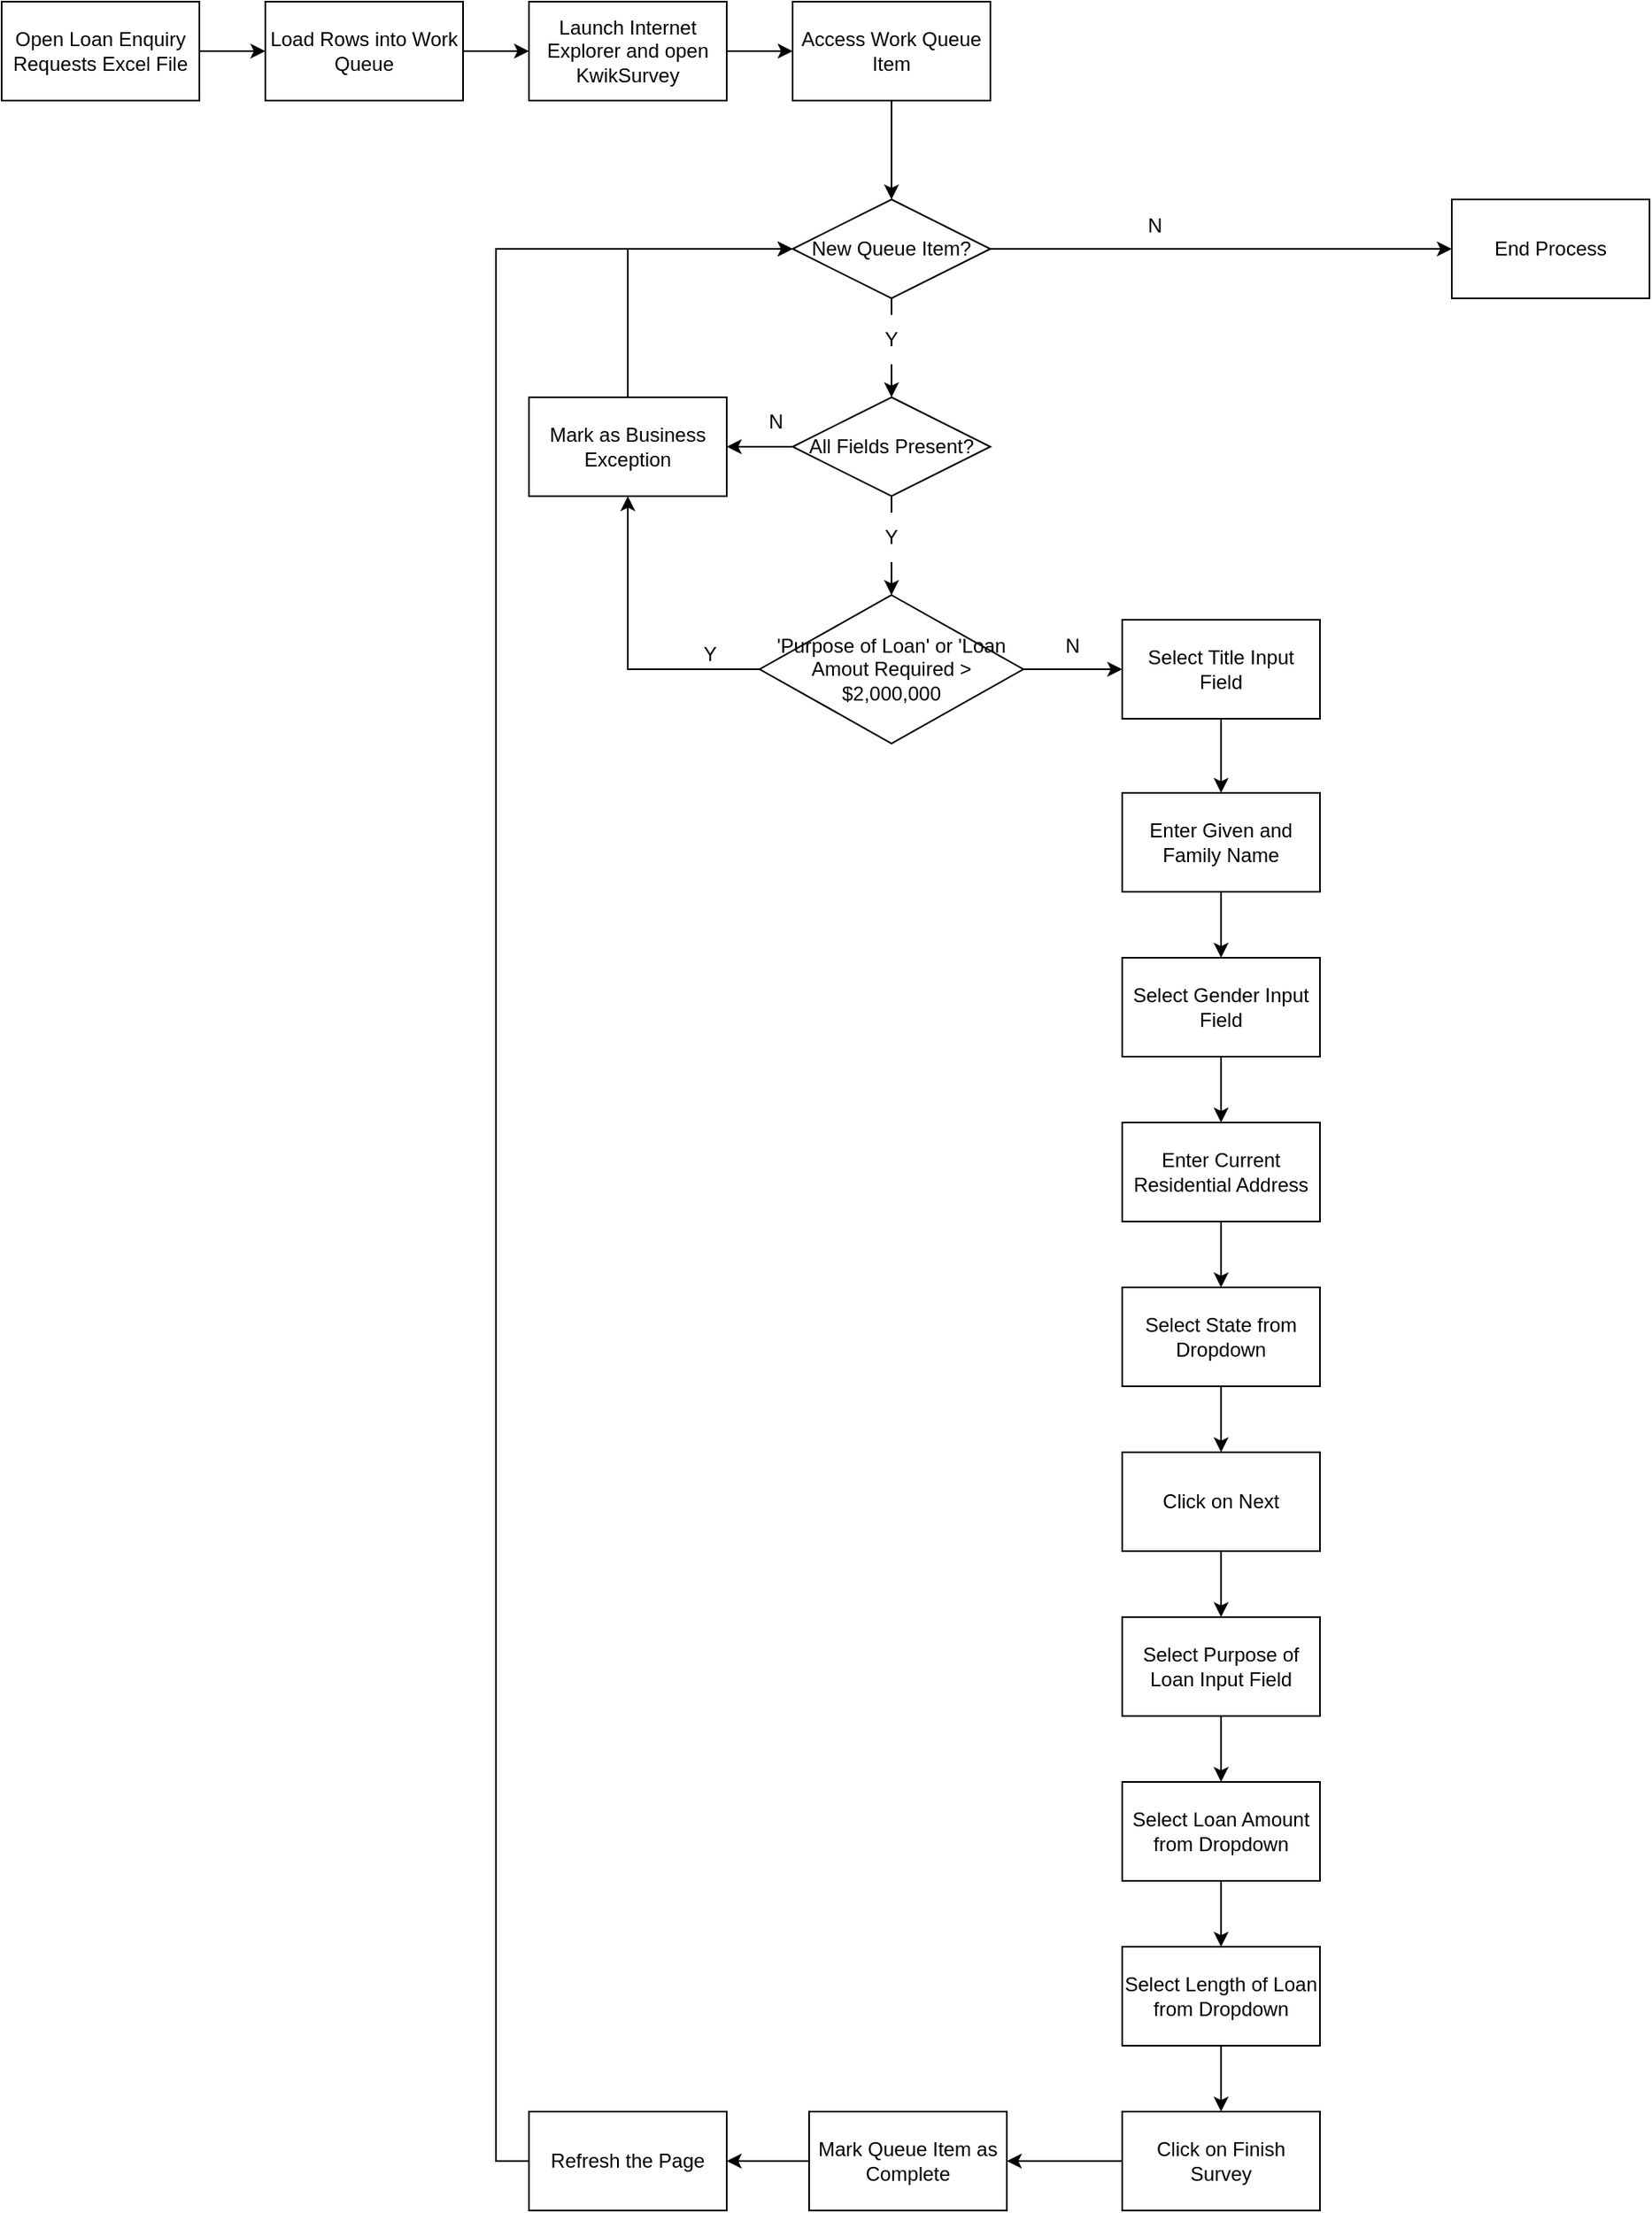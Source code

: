 <mxfile version="18.0.2" type="github">
  <diagram id="U8ebJ5xUTrtA2iBMNmvC" name="Page-1">
    <mxGraphModel dx="1298" dy="724" grid="1" gridSize="10" guides="1" tooltips="1" connect="1" arrows="1" fold="1" page="1" pageScale="1" pageWidth="850" pageHeight="1100" math="0" shadow="0">
      <root>
        <mxCell id="0" />
        <mxCell id="1" parent="0" />
        <mxCell id="oEMK2DDUVSLNxm1tjfRJ-298" value="Y" style="text;strokeColor=none;fillColor=none;align=center;verticalAlign=middle;rounded=0;" vertex="1" parent="1">
          <mxGeometry x="480" y="460" width="60" height="30" as="geometry" />
        </mxCell>
        <mxCell id="oEMK2DDUVSLNxm1tjfRJ-281" style="edgeStyle=none;rounded=0;orthogonalLoop=1;jettySize=auto;html=1;exitX=1;exitY=0.5;exitDx=0;exitDy=0;entryX=0;entryY=0.5;entryDx=0;entryDy=0;" edge="1" parent="1" source="oEMK2DDUVSLNxm1tjfRJ-1" target="oEMK2DDUVSLNxm1tjfRJ-2">
          <mxGeometry relative="1" as="geometry">
            <Array as="points">
              <mxPoint x="240" y="110" />
            </Array>
          </mxGeometry>
        </mxCell>
        <mxCell id="oEMK2DDUVSLNxm1tjfRJ-1" value="Open Loan Enquiry Requests Excel File" style="rounded=0;whiteSpace=wrap;html=1;" vertex="1" parent="1">
          <mxGeometry x="80" y="80" width="120" height="60" as="geometry" />
        </mxCell>
        <mxCell id="oEMK2DDUVSLNxm1tjfRJ-282" style="edgeStyle=none;rounded=0;orthogonalLoop=1;jettySize=auto;html=1;exitX=1;exitY=0.5;exitDx=0;exitDy=0;entryX=0;entryY=0.5;entryDx=0;entryDy=0;" edge="1" parent="1" source="oEMK2DDUVSLNxm1tjfRJ-2" target="oEMK2DDUVSLNxm1tjfRJ-3">
          <mxGeometry relative="1" as="geometry" />
        </mxCell>
        <mxCell id="oEMK2DDUVSLNxm1tjfRJ-2" value="Load Rows into Work Queue" style="rounded=0;whiteSpace=wrap;html=1;" vertex="1" parent="1">
          <mxGeometry x="240" y="80" width="120" height="60" as="geometry" />
        </mxCell>
        <mxCell id="oEMK2DDUVSLNxm1tjfRJ-283" style="edgeStyle=none;rounded=0;orthogonalLoop=1;jettySize=auto;html=1;exitX=1;exitY=0.5;exitDx=0;exitDy=0;entryX=0;entryY=0.5;entryDx=0;entryDy=0;" edge="1" parent="1" source="oEMK2DDUVSLNxm1tjfRJ-3" target="oEMK2DDUVSLNxm1tjfRJ-4">
          <mxGeometry relative="1" as="geometry" />
        </mxCell>
        <mxCell id="oEMK2DDUVSLNxm1tjfRJ-3" value="Launch Internet Explorer and open KwikSurvey" style="rounded=0;whiteSpace=wrap;html=1;" vertex="1" parent="1">
          <mxGeometry x="400" y="80" width="120" height="60" as="geometry" />
        </mxCell>
        <mxCell id="oEMK2DDUVSLNxm1tjfRJ-284" style="edgeStyle=none;rounded=0;orthogonalLoop=1;jettySize=auto;html=1;exitX=0.5;exitY=1;exitDx=0;exitDy=0;entryX=0.5;entryY=0;entryDx=0;entryDy=0;" edge="1" parent="1" source="oEMK2DDUVSLNxm1tjfRJ-4" target="oEMK2DDUVSLNxm1tjfRJ-5">
          <mxGeometry relative="1" as="geometry" />
        </mxCell>
        <mxCell id="oEMK2DDUVSLNxm1tjfRJ-4" value="Access Work Queue Item" style="rounded=0;whiteSpace=wrap;html=1;" vertex="1" parent="1">
          <mxGeometry x="560" y="80" width="120" height="60" as="geometry" />
        </mxCell>
        <mxCell id="oEMK2DDUVSLNxm1tjfRJ-286" style="edgeStyle=none;rounded=0;orthogonalLoop=1;jettySize=auto;html=1;exitX=0.5;exitY=1;exitDx=0;exitDy=0;startArrow=none;" edge="1" parent="1" source="oEMK2DDUVSLNxm1tjfRJ-287">
          <mxGeometry relative="1" as="geometry">
            <mxPoint x="620" y="320" as="targetPoint" />
          </mxGeometry>
        </mxCell>
        <mxCell id="oEMK2DDUVSLNxm1tjfRJ-340" style="edgeStyle=none;rounded=0;orthogonalLoop=1;jettySize=auto;html=1;exitX=1;exitY=0.5;exitDx=0;exitDy=0;entryX=0;entryY=0.5;entryDx=0;entryDy=0;" edge="1" parent="1" source="oEMK2DDUVSLNxm1tjfRJ-5" target="oEMK2DDUVSLNxm1tjfRJ-339">
          <mxGeometry relative="1" as="geometry" />
        </mxCell>
        <mxCell id="oEMK2DDUVSLNxm1tjfRJ-5" value="New Queue Item?" style="rhombus;whiteSpace=wrap;html=1;" vertex="1" parent="1">
          <mxGeometry x="560" y="200" width="120" height="60" as="geometry" />
        </mxCell>
        <mxCell id="oEMK2DDUVSLNxm1tjfRJ-287" value="Y" style="text;html=1;strokeColor=none;fillColor=none;align=center;verticalAlign=middle;whiteSpace=wrap;rounded=0;" vertex="1" parent="1">
          <mxGeometry x="590" y="270" width="60" height="30" as="geometry" />
        </mxCell>
        <mxCell id="oEMK2DDUVSLNxm1tjfRJ-288" value="" style="edgeStyle=none;rounded=0;orthogonalLoop=1;jettySize=auto;html=1;exitX=0.5;exitY=1;exitDx=0;exitDy=0;endArrow=none;" edge="1" parent="1" source="oEMK2DDUVSLNxm1tjfRJ-5" target="oEMK2DDUVSLNxm1tjfRJ-287">
          <mxGeometry relative="1" as="geometry">
            <mxPoint x="620" y="260" as="sourcePoint" />
            <mxPoint x="620" y="320" as="targetPoint" />
          </mxGeometry>
        </mxCell>
        <mxCell id="oEMK2DDUVSLNxm1tjfRJ-291" value="" style="edgeStyle=none;rounded=0;orthogonalLoop=1;jettySize=auto;html=1;" edge="1" parent="1" source="oEMK2DDUVSLNxm1tjfRJ-289" target="oEMK2DDUVSLNxm1tjfRJ-290">
          <mxGeometry relative="1" as="geometry" />
        </mxCell>
        <mxCell id="oEMK2DDUVSLNxm1tjfRJ-303" style="edgeStyle=none;rounded=0;orthogonalLoop=1;jettySize=auto;html=1;exitX=0.5;exitY=1;exitDx=0;exitDy=0;entryX=0.5;entryY=0;entryDx=0;entryDy=0;startArrow=none;" edge="1" parent="1" source="oEMK2DDUVSLNxm1tjfRJ-304" target="oEMK2DDUVSLNxm1tjfRJ-296">
          <mxGeometry relative="1" as="geometry" />
        </mxCell>
        <mxCell id="oEMK2DDUVSLNxm1tjfRJ-289" value="All Fields Present?" style="rhombus;whiteSpace=wrap;html=1;" vertex="1" parent="1">
          <mxGeometry x="560" y="320" width="120" height="60" as="geometry" />
        </mxCell>
        <mxCell id="oEMK2DDUVSLNxm1tjfRJ-295" style="edgeStyle=orthogonalEdgeStyle;rounded=0;orthogonalLoop=1;jettySize=auto;html=1;exitX=0.5;exitY=0;exitDx=0;exitDy=0;entryX=0;entryY=0.5;entryDx=0;entryDy=0;" edge="1" parent="1" source="oEMK2DDUVSLNxm1tjfRJ-290" target="oEMK2DDUVSLNxm1tjfRJ-5">
          <mxGeometry relative="1" as="geometry" />
        </mxCell>
        <mxCell id="oEMK2DDUVSLNxm1tjfRJ-290" value="Mark as Business Exception" style="rounded=0;whiteSpace=wrap;html=1;" vertex="1" parent="1">
          <mxGeometry x="400" y="320" width="120" height="60" as="geometry" />
        </mxCell>
        <mxCell id="oEMK2DDUVSLNxm1tjfRJ-292" value="N" style="text;html=1;strokeColor=none;fillColor=none;align=center;verticalAlign=middle;whiteSpace=wrap;rounded=0;" vertex="1" parent="1">
          <mxGeometry x="520" y="320" width="60" height="30" as="geometry" />
        </mxCell>
        <mxCell id="oEMK2DDUVSLNxm1tjfRJ-297" style="edgeStyle=orthogonalEdgeStyle;rounded=0;orthogonalLoop=1;jettySize=auto;html=1;entryX=0.5;entryY=1;entryDx=0;entryDy=0;" edge="1" parent="1" source="oEMK2DDUVSLNxm1tjfRJ-296" target="oEMK2DDUVSLNxm1tjfRJ-290">
          <mxGeometry relative="1" as="geometry" />
        </mxCell>
        <mxCell id="oEMK2DDUVSLNxm1tjfRJ-296" value="&#39;Purpose of Loan&#39; or &#39;Loan Amout Required &amp;gt; $2,000,000" style="rhombus;whiteSpace=wrap;html=1;" vertex="1" parent="1">
          <mxGeometry x="540" y="440" width="160" height="90" as="geometry" />
        </mxCell>
        <mxCell id="oEMK2DDUVSLNxm1tjfRJ-304" value="Y" style="text;html=1;strokeColor=none;fillColor=none;align=center;verticalAlign=middle;whiteSpace=wrap;rounded=0;" vertex="1" parent="1">
          <mxGeometry x="590" y="390" width="60" height="30" as="geometry" />
        </mxCell>
        <mxCell id="oEMK2DDUVSLNxm1tjfRJ-305" value="" style="edgeStyle=none;rounded=0;orthogonalLoop=1;jettySize=auto;html=1;exitX=0.5;exitY=1;exitDx=0;exitDy=0;entryX=0.5;entryY=0;entryDx=0;entryDy=0;endArrow=none;" edge="1" parent="1" source="oEMK2DDUVSLNxm1tjfRJ-289" target="oEMK2DDUVSLNxm1tjfRJ-304">
          <mxGeometry relative="1" as="geometry">
            <mxPoint x="620" y="380" as="sourcePoint" />
            <mxPoint x="620" y="440" as="targetPoint" />
          </mxGeometry>
        </mxCell>
        <mxCell id="oEMK2DDUVSLNxm1tjfRJ-316" style="edgeStyle=none;rounded=0;orthogonalLoop=1;jettySize=auto;html=1;exitX=0.5;exitY=1;exitDx=0;exitDy=0;entryX=0.5;entryY=0;entryDx=0;entryDy=0;" edge="1" parent="1" source="oEMK2DDUVSLNxm1tjfRJ-306" target="oEMK2DDUVSLNxm1tjfRJ-315">
          <mxGeometry relative="1" as="geometry" />
        </mxCell>
        <mxCell id="oEMK2DDUVSLNxm1tjfRJ-306" value="Select Title Input Field" style="rounded=0;whiteSpace=wrap;html=1;" vertex="1" parent="1">
          <mxGeometry x="760" y="455" width="120" height="60" as="geometry" />
        </mxCell>
        <mxCell id="oEMK2DDUVSLNxm1tjfRJ-309" value="" style="edgeStyle=none;rounded=0;orthogonalLoop=1;jettySize=auto;html=1;exitX=1;exitY=0.5;exitDx=0;exitDy=0;entryX=0;entryY=0.5;entryDx=0;entryDy=0;endArrow=none;startArrow=none;" edge="1" parent="1" source="oEMK2DDUVSLNxm1tjfRJ-308" target="oEMK2DDUVSLNxm1tjfRJ-306">
          <mxGeometry relative="1" as="geometry">
            <mxPoint x="620" y="530" as="sourcePoint" />
            <mxPoint x="620" y="600" as="targetPoint" />
          </mxGeometry>
        </mxCell>
        <mxCell id="oEMK2DDUVSLNxm1tjfRJ-308" value="N" style="text;strokeColor=none;fillColor=none;align=center;verticalAlign=middle;rounded=0;" vertex="1" parent="1">
          <mxGeometry x="700" y="455" width="60" height="30" as="geometry" />
        </mxCell>
        <mxCell id="oEMK2DDUVSLNxm1tjfRJ-321" style="edgeStyle=none;rounded=0;orthogonalLoop=1;jettySize=auto;html=1;exitX=0.5;exitY=1;exitDx=0;exitDy=0;entryX=0.5;entryY=0;entryDx=0;entryDy=0;" edge="1" parent="1" source="oEMK2DDUVSLNxm1tjfRJ-315" target="oEMK2DDUVSLNxm1tjfRJ-317">
          <mxGeometry relative="1" as="geometry" />
        </mxCell>
        <mxCell id="oEMK2DDUVSLNxm1tjfRJ-315" value="Enter Given and Family Name" style="rounded=0;whiteSpace=wrap;html=1;" vertex="1" parent="1">
          <mxGeometry x="760" y="560" width="120" height="60" as="geometry" />
        </mxCell>
        <mxCell id="oEMK2DDUVSLNxm1tjfRJ-322" style="edgeStyle=none;rounded=0;orthogonalLoop=1;jettySize=auto;html=1;exitX=0.5;exitY=1;exitDx=0;exitDy=0;entryX=0.5;entryY=0;entryDx=0;entryDy=0;" edge="1" parent="1" source="oEMK2DDUVSLNxm1tjfRJ-317" target="oEMK2DDUVSLNxm1tjfRJ-318">
          <mxGeometry relative="1" as="geometry" />
        </mxCell>
        <mxCell id="oEMK2DDUVSLNxm1tjfRJ-317" value="Select Gender Input Field" style="rounded=0;whiteSpace=wrap;html=1;" vertex="1" parent="1">
          <mxGeometry x="760" y="660" width="120" height="60" as="geometry" />
        </mxCell>
        <mxCell id="oEMK2DDUVSLNxm1tjfRJ-323" style="edgeStyle=none;rounded=0;orthogonalLoop=1;jettySize=auto;html=1;exitX=0.5;exitY=1;exitDx=0;exitDy=0;entryX=0.5;entryY=0;entryDx=0;entryDy=0;" edge="1" parent="1" source="oEMK2DDUVSLNxm1tjfRJ-318" target="oEMK2DDUVSLNxm1tjfRJ-319">
          <mxGeometry relative="1" as="geometry" />
        </mxCell>
        <mxCell id="oEMK2DDUVSLNxm1tjfRJ-318" value="Enter Current Residential Address" style="rounded=0;whiteSpace=wrap;html=1;" vertex="1" parent="1">
          <mxGeometry x="760" y="760" width="120" height="60" as="geometry" />
        </mxCell>
        <mxCell id="oEMK2DDUVSLNxm1tjfRJ-324" style="edgeStyle=none;rounded=0;orthogonalLoop=1;jettySize=auto;html=1;exitX=0.5;exitY=1;exitDx=0;exitDy=0;entryX=0.5;entryY=0;entryDx=0;entryDy=0;" edge="1" parent="1" source="oEMK2DDUVSLNxm1tjfRJ-319" target="oEMK2DDUVSLNxm1tjfRJ-331">
          <mxGeometry relative="1" as="geometry" />
        </mxCell>
        <mxCell id="oEMK2DDUVSLNxm1tjfRJ-319" value="Select State from Dropdown" style="rounded=0;whiteSpace=wrap;html=1;" vertex="1" parent="1">
          <mxGeometry x="760" y="860" width="120" height="60" as="geometry" />
        </mxCell>
        <mxCell id="oEMK2DDUVSLNxm1tjfRJ-328" style="edgeStyle=none;rounded=0;orthogonalLoop=1;jettySize=auto;html=1;exitX=0.5;exitY=1;exitDx=0;exitDy=0;entryX=0.5;entryY=0;entryDx=0;entryDy=0;" edge="1" parent="1" source="oEMK2DDUVSLNxm1tjfRJ-320" target="oEMK2DDUVSLNxm1tjfRJ-325">
          <mxGeometry relative="1" as="geometry" />
        </mxCell>
        <mxCell id="oEMK2DDUVSLNxm1tjfRJ-320" value="Select Purpose of Loan Input Field" style="rounded=0;whiteSpace=wrap;html=1;" vertex="1" parent="1">
          <mxGeometry x="760" y="1060" width="120" height="60" as="geometry" />
        </mxCell>
        <mxCell id="oEMK2DDUVSLNxm1tjfRJ-329" style="edgeStyle=none;rounded=0;orthogonalLoop=1;jettySize=auto;html=1;exitX=0.5;exitY=1;exitDx=0;exitDy=0;entryX=0.5;entryY=0;entryDx=0;entryDy=0;" edge="1" parent="1" source="oEMK2DDUVSLNxm1tjfRJ-325" target="oEMK2DDUVSLNxm1tjfRJ-326">
          <mxGeometry relative="1" as="geometry" />
        </mxCell>
        <mxCell id="oEMK2DDUVSLNxm1tjfRJ-325" value="Select Loan Amount from Dropdown" style="rounded=0;whiteSpace=wrap;html=1;" vertex="1" parent="1">
          <mxGeometry x="760" y="1160" width="120" height="60" as="geometry" />
        </mxCell>
        <mxCell id="oEMK2DDUVSLNxm1tjfRJ-330" style="edgeStyle=none;rounded=0;orthogonalLoop=1;jettySize=auto;html=1;exitX=0.5;exitY=1;exitDx=0;exitDy=0;entryX=0.5;entryY=0;entryDx=0;entryDy=0;" edge="1" parent="1" source="oEMK2DDUVSLNxm1tjfRJ-326" target="oEMK2DDUVSLNxm1tjfRJ-327">
          <mxGeometry relative="1" as="geometry" />
        </mxCell>
        <mxCell id="oEMK2DDUVSLNxm1tjfRJ-326" value="&lt;span style=&quot;&quot;&gt;Select Length of Loan from Dropdown&lt;/span&gt;" style="rounded=0;whiteSpace=wrap;html=1;" vertex="1" parent="1">
          <mxGeometry x="760" y="1260" width="120" height="60" as="geometry" />
        </mxCell>
        <mxCell id="oEMK2DDUVSLNxm1tjfRJ-336" style="edgeStyle=none;rounded=0;orthogonalLoop=1;jettySize=auto;html=1;exitX=0;exitY=0.5;exitDx=0;exitDy=0;entryX=1;entryY=0.5;entryDx=0;entryDy=0;" edge="1" parent="1" source="oEMK2DDUVSLNxm1tjfRJ-327" target="oEMK2DDUVSLNxm1tjfRJ-334">
          <mxGeometry relative="1" as="geometry" />
        </mxCell>
        <mxCell id="oEMK2DDUVSLNxm1tjfRJ-327" value="Click on Finish Survey" style="rounded=0;whiteSpace=wrap;html=1;" vertex="1" parent="1">
          <mxGeometry x="760" y="1360" width="120" height="60" as="geometry" />
        </mxCell>
        <mxCell id="oEMK2DDUVSLNxm1tjfRJ-332" style="edgeStyle=none;rounded=0;orthogonalLoop=1;jettySize=auto;html=1;exitX=0.5;exitY=1;exitDx=0;exitDy=0;entryX=0.5;entryY=0;entryDx=0;entryDy=0;" edge="1" parent="1" source="oEMK2DDUVSLNxm1tjfRJ-331" target="oEMK2DDUVSLNxm1tjfRJ-320">
          <mxGeometry relative="1" as="geometry" />
        </mxCell>
        <mxCell id="oEMK2DDUVSLNxm1tjfRJ-331" value="Click on Next" style="rounded=0;whiteSpace=wrap;html=1;" vertex="1" parent="1">
          <mxGeometry x="760" y="960" width="120" height="60" as="geometry" />
        </mxCell>
        <mxCell id="oEMK2DDUVSLNxm1tjfRJ-337" style="edgeStyle=orthogonalEdgeStyle;rounded=0;orthogonalLoop=1;jettySize=auto;html=1;exitX=0;exitY=0.5;exitDx=0;exitDy=0;entryX=1;entryY=0.5;entryDx=0;entryDy=0;" edge="1" parent="1" source="oEMK2DDUVSLNxm1tjfRJ-334" target="oEMK2DDUVSLNxm1tjfRJ-335">
          <mxGeometry relative="1" as="geometry" />
        </mxCell>
        <mxCell id="oEMK2DDUVSLNxm1tjfRJ-334" value="Mark Queue Item as Complete" style="rounded=0;whiteSpace=wrap;html=1;" vertex="1" parent="1">
          <mxGeometry x="570" y="1360" width="120" height="60" as="geometry" />
        </mxCell>
        <mxCell id="oEMK2DDUVSLNxm1tjfRJ-338" style="edgeStyle=orthogonalEdgeStyle;rounded=0;orthogonalLoop=1;jettySize=auto;html=1;exitX=0;exitY=0.5;exitDx=0;exitDy=0;entryX=0;entryY=0.5;entryDx=0;entryDy=0;" edge="1" parent="1" source="oEMK2DDUVSLNxm1tjfRJ-335" target="oEMK2DDUVSLNxm1tjfRJ-5">
          <mxGeometry relative="1" as="geometry">
            <Array as="points">
              <mxPoint x="380" y="1390" />
              <mxPoint x="380" y="230" />
            </Array>
          </mxGeometry>
        </mxCell>
        <mxCell id="oEMK2DDUVSLNxm1tjfRJ-335" value="Refresh the Page" style="rounded=0;whiteSpace=wrap;html=1;" vertex="1" parent="1">
          <mxGeometry x="400" y="1360" width="120" height="60" as="geometry" />
        </mxCell>
        <mxCell id="oEMK2DDUVSLNxm1tjfRJ-339" value="End Process" style="rounded=0;whiteSpace=wrap;html=1;" vertex="1" parent="1">
          <mxGeometry x="960" y="200" width="120" height="60" as="geometry" />
        </mxCell>
        <mxCell id="oEMK2DDUVSLNxm1tjfRJ-341" value="N" style="text;strokeColor=none;fillColor=none;align=center;verticalAlign=middle;rounded=0;" vertex="1" parent="1">
          <mxGeometry x="750" y="200" width="60" height="30" as="geometry" />
        </mxCell>
        <mxCell id="oEMK2DDUVSLNxm1tjfRJ-343" style="edgeStyle=none;rounded=0;orthogonalLoop=1;jettySize=auto;html=1;exitX=0;exitY=1;exitDx=0;exitDy=0;entryX=1;entryY=1;entryDx=0;entryDy=0;" edge="1" parent="1" source="oEMK2DDUVSLNxm1tjfRJ-308" target="oEMK2DDUVSLNxm1tjfRJ-308">
          <mxGeometry relative="1" as="geometry" />
        </mxCell>
      </root>
    </mxGraphModel>
  </diagram>
</mxfile>
